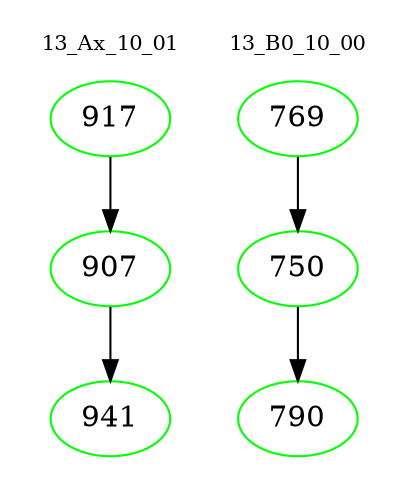 digraph{
subgraph cluster_0 {
color = white
label = "13_Ax_10_01";
fontsize=10;
T0_917 [label="917", color="green"]
T0_917 -> T0_907 [color="black"]
T0_907 [label="907", color="green"]
T0_907 -> T0_941 [color="black"]
T0_941 [label="941", color="green"]
}
subgraph cluster_1 {
color = white
label = "13_B0_10_00";
fontsize=10;
T1_769 [label="769", color="green"]
T1_769 -> T1_750 [color="black"]
T1_750 [label="750", color="green"]
T1_750 -> T1_790 [color="black"]
T1_790 [label="790", color="green"]
}
}
